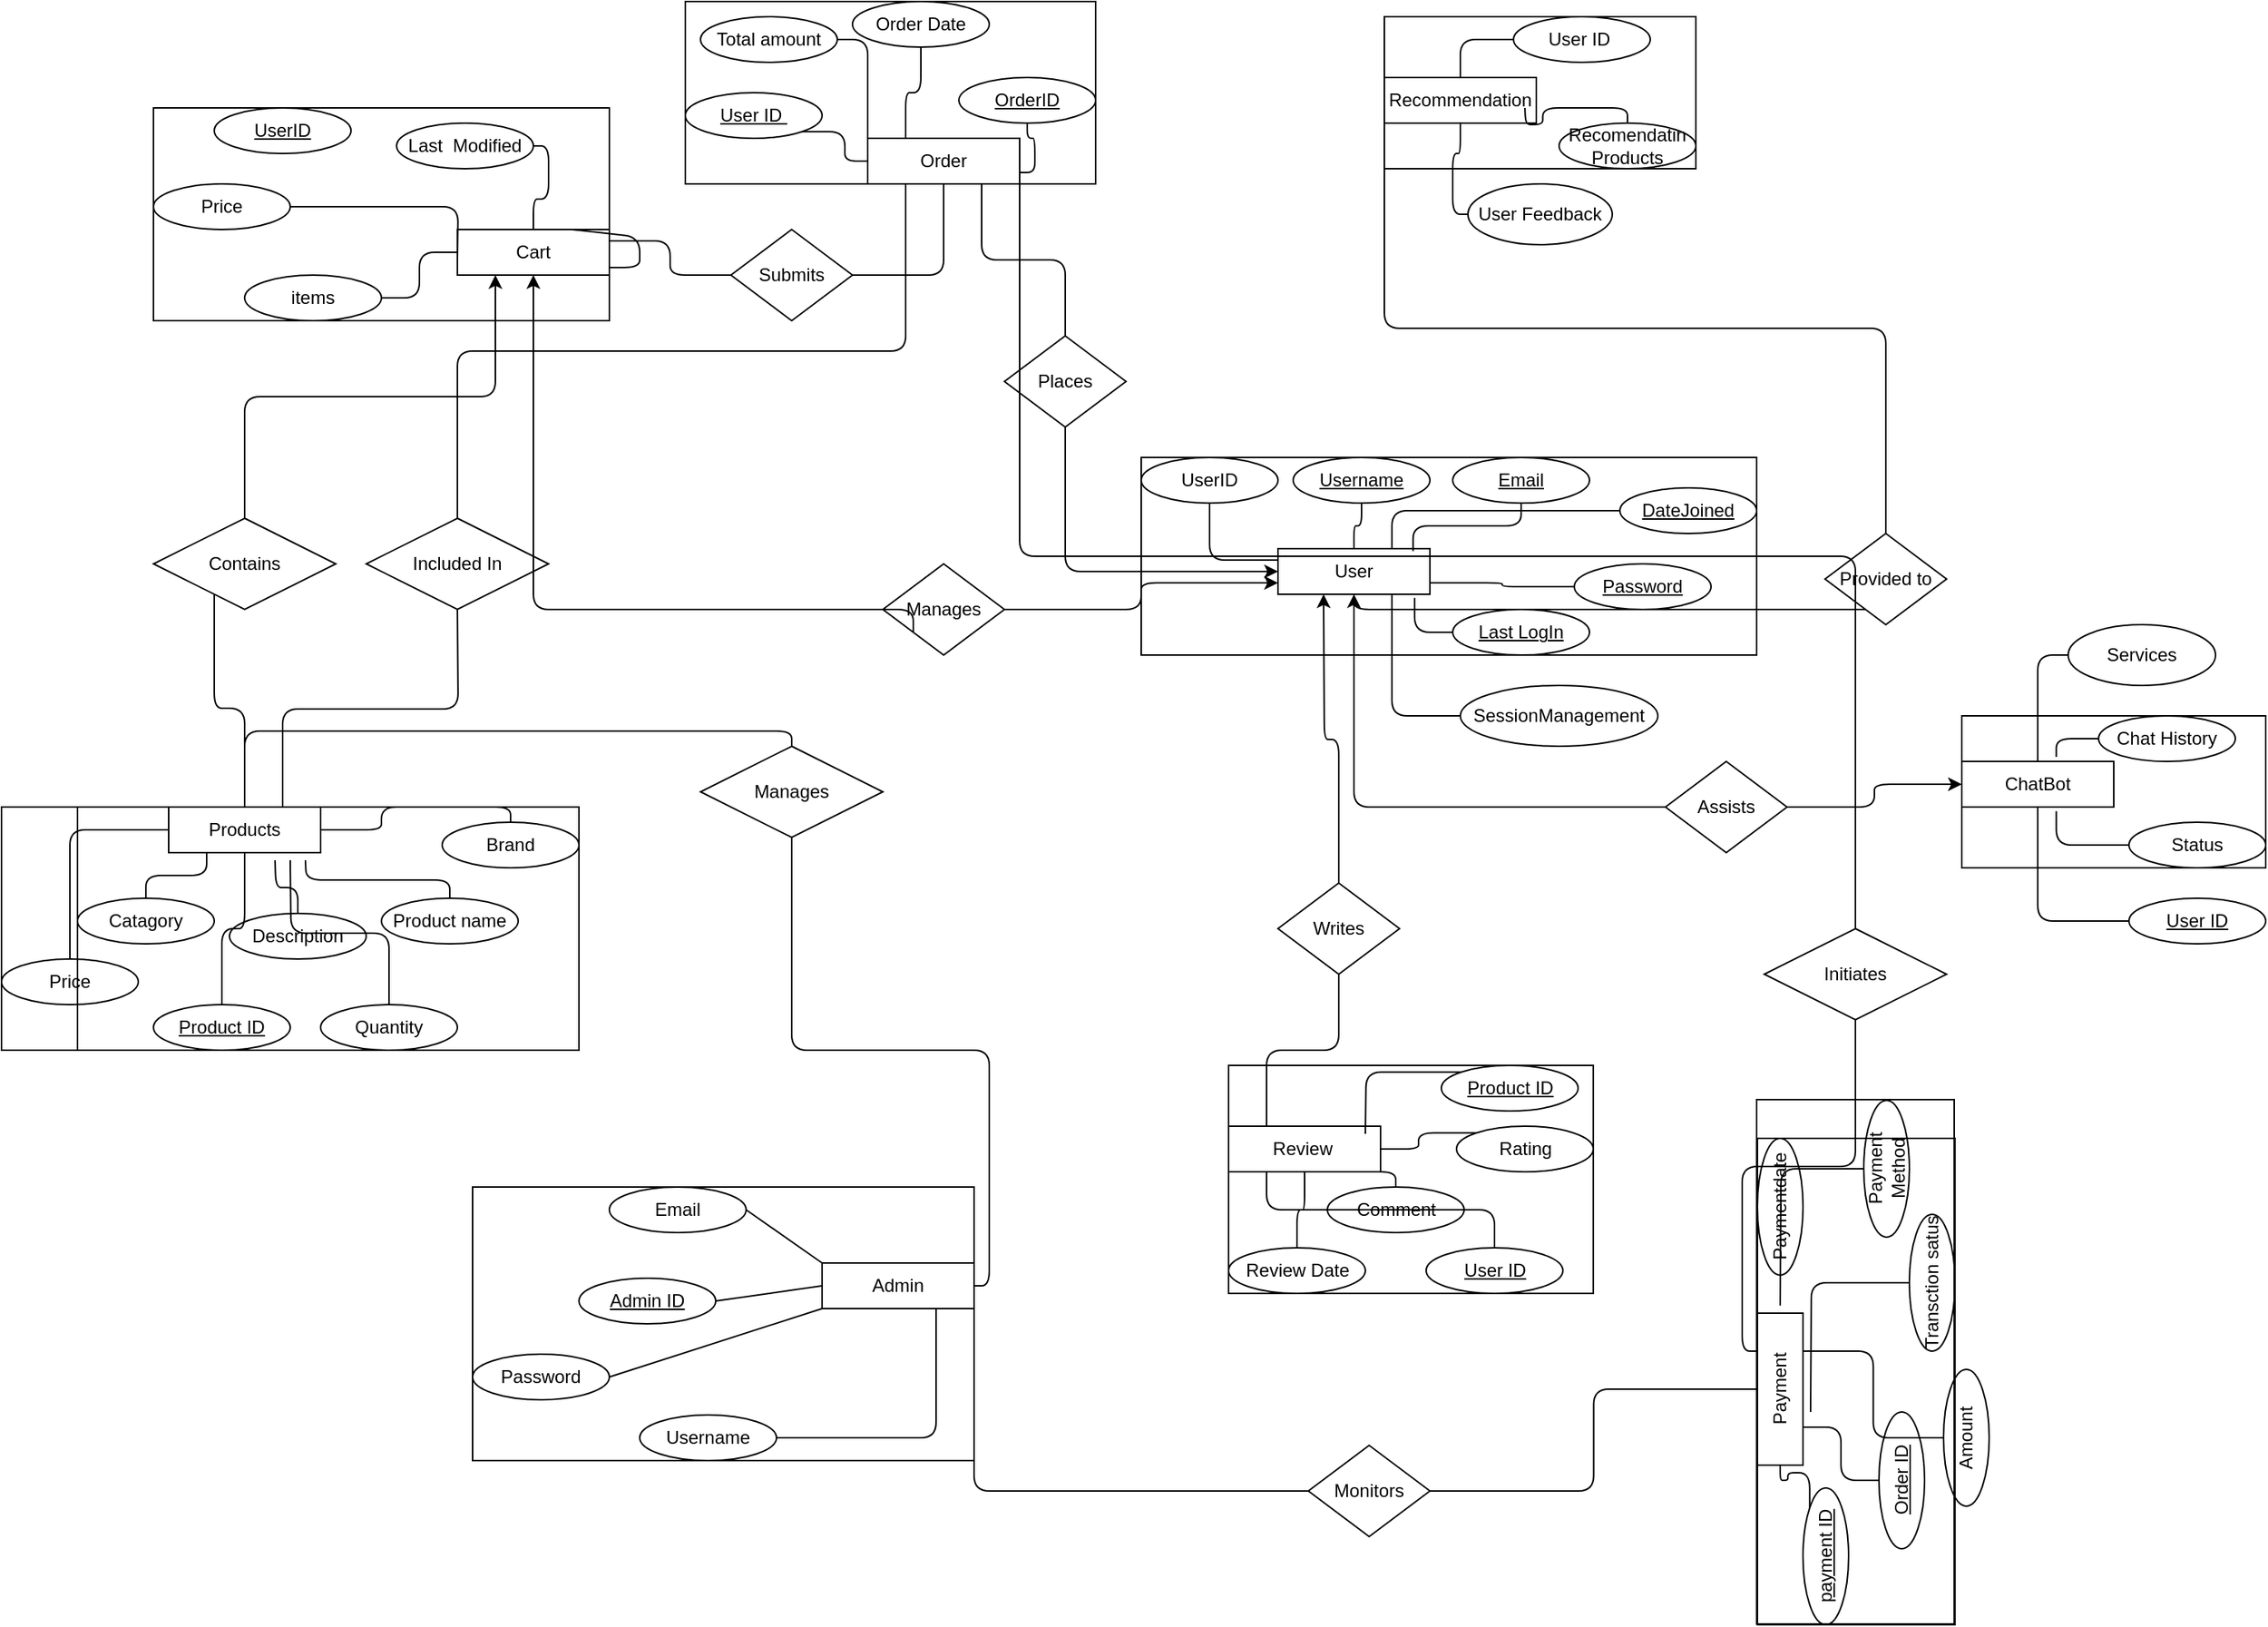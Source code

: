 <mxfile>
    <diagram id="O0t6biL_zLGsyqBsns5z" name="Page-1">
        <mxGraphModel dx="592" dy="470" grid="1" gridSize="10" guides="1" tooltips="1" connect="1" arrows="1" fold="1" page="1" pageScale="1" pageWidth="850" pageHeight="1100" background="#ffffff" math="0" shadow="0">
            <root>
                <mxCell id="0"/>
                <mxCell id="1" parent="0"/>
                <mxCell id="131" value="" style="group;fillColor=none;strokeColor=#000000;fontColor=#000000;" parent="1" vertex="1" connectable="0">
                    <mxGeometry x="310" y="780" width="330" height="180" as="geometry"/>
                </mxCell>
                <mxCell id="4" value="Admin" style="rounded=0;whiteSpace=wrap;html=1;fillColor=none;strokeColor=#000000;fontColor=#000000;" parent="131" vertex="1">
                    <mxGeometry x="230" y="50" width="100" height="30" as="geometry"/>
                </mxCell>
                <mxCell id="88" style="edgeStyle=none;html=1;exitX=1;exitY=0.5;exitDx=0;exitDy=0;entryX=0;entryY=0.5;entryDx=0;entryDy=0;endArrow=none;endFill=0;fillColor=none;strokeColor=#000000;fontColor=#000000;" parent="131" source="15" target="4" edge="1">
                    <mxGeometry relative="1" as="geometry"/>
                </mxCell>
                <mxCell id="15" value="&lt;u&gt;Admin ID&lt;/u&gt;" style="ellipse;whiteSpace=wrap;html=1;fillColor=none;strokeColor=#000000;fontColor=#000000;" parent="131" vertex="1">
                    <mxGeometry x="70" y="60" width="90" height="30" as="geometry"/>
                </mxCell>
                <mxCell id="92" style="edgeStyle=orthogonalEdgeStyle;html=1;exitX=1;exitY=0.5;exitDx=0;exitDy=0;entryX=0.75;entryY=1;entryDx=0;entryDy=0;endArrow=none;endFill=0;fillColor=none;strokeColor=#000000;fontColor=#000000;" parent="131" source="16" target="4" edge="1">
                    <mxGeometry relative="1" as="geometry"/>
                </mxCell>
                <mxCell id="16" value="Username" style="ellipse;whiteSpace=wrap;html=1;fillColor=none;strokeColor=#000000;fontColor=#000000;" parent="131" vertex="1">
                    <mxGeometry x="110" y="150" width="90" height="30" as="geometry"/>
                </mxCell>
                <mxCell id="87" style="edgeStyle=none;html=1;exitX=1;exitY=0.5;exitDx=0;exitDy=0;entryX=0;entryY=0;entryDx=0;entryDy=0;endArrow=none;endFill=0;fillColor=none;strokeColor=#000000;fontColor=#000000;" parent="131" source="17" target="4" edge="1">
                    <mxGeometry relative="1" as="geometry"/>
                </mxCell>
                <mxCell id="17" value="Email" style="ellipse;whiteSpace=wrap;html=1;fillColor=none;strokeColor=#000000;fontColor=#000000;" parent="131" vertex="1">
                    <mxGeometry x="90" width="90" height="30" as="geometry"/>
                </mxCell>
                <mxCell id="89" style="edgeStyle=none;html=1;exitX=1;exitY=0.5;exitDx=0;exitDy=0;entryX=0;entryY=1;entryDx=0;entryDy=0;endArrow=none;endFill=0;fillColor=none;strokeColor=#000000;fontColor=#000000;" parent="131" source="18" target="4" edge="1">
                    <mxGeometry relative="1" as="geometry"/>
                </mxCell>
                <mxCell id="18" value="Password" style="ellipse;whiteSpace=wrap;html=1;fillColor=none;strokeColor=#000000;fontColor=#000000;" parent="131" vertex="1">
                    <mxGeometry y="110" width="90" height="30" as="geometry"/>
                </mxCell>
                <mxCell id="132" value="" style="group;fillColor=none;strokeColor=#000000;fontColor=#000000;" parent="1" vertex="1" connectable="0">
                    <mxGeometry x="100" y="70" width="300" height="140" as="geometry"/>
                </mxCell>
                <mxCell id="5" value="Cart" style="rounded=0;whiteSpace=wrap;html=1;fillColor=none;strokeColor=#000000;fontColor=#000000;" parent="132" vertex="1">
                    <mxGeometry x="200" y="80" width="100" height="30" as="geometry"/>
                </mxCell>
                <mxCell id="61" value="&lt;u&gt;UserID&lt;/u&gt;" style="ellipse;whiteSpace=wrap;html=1;fillColor=none;strokeColor=#000000;fontColor=#000000;" parent="132" vertex="1">
                    <mxGeometry x="40" width="90" height="30" as="geometry"/>
                </mxCell>
                <mxCell id="97" style="edgeStyle=orthogonalEdgeStyle;html=1;exitX=1;exitY=0.5;exitDx=0;exitDy=0;entryX=0.5;entryY=0;entryDx=0;entryDy=0;endArrow=none;endFill=0;fillColor=none;strokeColor=#000000;fontColor=#000000;" parent="132" source="62" target="5" edge="1">
                    <mxGeometry relative="1" as="geometry"/>
                </mxCell>
                <mxCell id="62" value="Last&amp;nbsp; Modified" style="ellipse;whiteSpace=wrap;html=1;fillColor=none;strokeColor=#000000;fontColor=#000000;" parent="132" vertex="1">
                    <mxGeometry x="160" y="10" width="90" height="30" as="geometry"/>
                </mxCell>
                <mxCell id="93" style="edgeStyle=orthogonalEdgeStyle;html=1;exitX=1;exitY=0.5;exitDx=0;exitDy=0;endArrow=none;endFill=0;fillColor=none;strokeColor=#000000;fontColor=#000000;" parent="132" source="63" target="5" edge="1">
                    <mxGeometry relative="1" as="geometry"/>
                </mxCell>
                <mxCell id="63" value="items" style="ellipse;whiteSpace=wrap;html=1;fillColor=none;strokeColor=#000000;fontColor=#000000;" parent="132" vertex="1">
                    <mxGeometry x="60" y="110" width="90" height="30" as="geometry"/>
                </mxCell>
                <mxCell id="94" style="edgeStyle=orthogonalEdgeStyle;html=1;exitX=1;exitY=0.5;exitDx=0;exitDy=0;endArrow=none;endFill=0;fillColor=none;strokeColor=#000000;fontColor=#000000;" parent="132" source="64" edge="1">
                    <mxGeometry relative="1" as="geometry">
                        <mxPoint x="200" y="100" as="targetPoint"/>
                    </mxGeometry>
                </mxCell>
                <mxCell id="64" value="Price" style="ellipse;whiteSpace=wrap;html=1;fillColor=none;strokeColor=#000000;fontColor=#000000;" parent="132" vertex="1">
                    <mxGeometry y="50" width="90" height="30" as="geometry"/>
                </mxCell>
                <mxCell id="222" style="edgeStyle=orthogonalEdgeStyle;html=1;exitX=0.75;exitY=0;exitDx=0;exitDy=0;endArrow=none;endFill=0;fillColor=none;strokeColor=#000000;fontColor=#000000;" parent="132" source="5" target="5" edge="1">
                    <mxGeometry relative="1" as="geometry"/>
                </mxCell>
                <mxCell id="133" value="" style="group;fillColor=none;strokeColor=#000000;fontColor=#000000;" parent="1" vertex="1" connectable="0">
                    <mxGeometry x="450" width="270" height="120" as="geometry"/>
                </mxCell>
                <mxCell id="7" value="Order" style="rounded=0;whiteSpace=wrap;html=1;fillColor=none;strokeColor=#000000;fontColor=#000000;" parent="133" vertex="1">
                    <mxGeometry x="120" y="90" width="100" height="30" as="geometry"/>
                </mxCell>
                <mxCell id="98" style="edgeStyle=orthogonalEdgeStyle;html=1;exitX=1;exitY=1;exitDx=0;exitDy=0;endArrow=none;endFill=0;fillColor=none;strokeColor=#000000;fontColor=#000000;" parent="133" source="43" target="7" edge="1">
                    <mxGeometry relative="1" as="geometry"/>
                </mxCell>
                <mxCell id="43" value="&lt;u&gt;User ID&amp;nbsp;&lt;/u&gt;" style="ellipse;whiteSpace=wrap;html=1;fillColor=none;strokeColor=#000000;fontColor=#000000;" parent="133" vertex="1">
                    <mxGeometry y="60" width="90" height="30" as="geometry"/>
                </mxCell>
                <mxCell id="101" style="edgeStyle=orthogonalEdgeStyle;html=1;exitX=0.5;exitY=1;exitDx=0;exitDy=0;entryX=1;entryY=0.75;entryDx=0;entryDy=0;endArrow=none;endFill=0;fillColor=none;strokeColor=#000000;fontColor=#000000;" parent="133" source="44" target="7" edge="1">
                    <mxGeometry relative="1" as="geometry"/>
                </mxCell>
                <mxCell id="44" value="&lt;u&gt;OrderID&lt;/u&gt;" style="ellipse;whiteSpace=wrap;html=1;fillColor=none;strokeColor=#000000;fontColor=#000000;" parent="133" vertex="1">
                    <mxGeometry x="180" y="50" width="90" height="30" as="geometry"/>
                </mxCell>
                <mxCell id="100" style="edgeStyle=orthogonalEdgeStyle;html=1;exitX=0.5;exitY=1;exitDx=0;exitDy=0;entryX=0.25;entryY=0;entryDx=0;entryDy=0;endArrow=none;endFill=0;fillColor=none;strokeColor=#000000;fontColor=#000000;" parent="133" source="45" target="7" edge="1">
                    <mxGeometry relative="1" as="geometry"/>
                </mxCell>
                <mxCell id="45" value="Order Date" style="ellipse;whiteSpace=wrap;html=1;fillColor=none;strokeColor=#000000;fontColor=#000000;" parent="133" vertex="1">
                    <mxGeometry x="110" width="90" height="30" as="geometry"/>
                </mxCell>
                <mxCell id="99" style="edgeStyle=orthogonalEdgeStyle;html=1;exitX=1;exitY=0.5;exitDx=0;exitDy=0;entryX=0;entryY=0;entryDx=0;entryDy=0;endArrow=none;endFill=0;fillColor=none;strokeColor=#000000;fontColor=#000000;" parent="133" source="46" target="7" edge="1">
                    <mxGeometry relative="1" as="geometry"/>
                </mxCell>
                <mxCell id="46" value="Total amount" style="ellipse;whiteSpace=wrap;html=1;fillColor=none;strokeColor=#000000;fontColor=#000000;" parent="133" vertex="1">
                    <mxGeometry x="10" y="10" width="90" height="30" as="geometry"/>
                </mxCell>
                <mxCell id="134" value="" style="group;fillColor=none;strokeColor=#000000;fontColor=#000000;" parent="1" vertex="1" connectable="0">
                    <mxGeometry x="750" y="300" width="405" height="130" as="geometry"/>
                </mxCell>
                <mxCell id="13" value="User" style="rounded=0;whiteSpace=wrap;html=1;fillColor=none;strokeColor=#000000;fontColor=#000000;" parent="134" vertex="1">
                    <mxGeometry x="90" y="60" width="100" height="30" as="geometry"/>
                </mxCell>
                <mxCell id="102" style="edgeStyle=orthogonalEdgeStyle;html=1;exitX=0.5;exitY=1;exitDx=0;exitDy=0;entryX=0;entryY=0.25;entryDx=0;entryDy=0;endArrow=none;endFill=0;fillColor=none;strokeColor=#000000;fontColor=#000000;" parent="134" source="22" target="13" edge="1">
                    <mxGeometry relative="1" as="geometry"/>
                </mxCell>
                <mxCell id="22" value="UserID" style="ellipse;whiteSpace=wrap;html=1;fillColor=none;strokeColor=#000000;fontColor=#000000;" parent="134" vertex="1">
                    <mxGeometry width="90" height="30" as="geometry"/>
                </mxCell>
                <mxCell id="103" style="edgeStyle=orthogonalEdgeStyle;html=1;exitX=0.5;exitY=1;exitDx=0;exitDy=0;entryX=0.5;entryY=0;entryDx=0;entryDy=0;endArrow=none;endFill=0;fillColor=none;strokeColor=#000000;fontColor=#000000;" parent="134" source="23" target="13" edge="1">
                    <mxGeometry relative="1" as="geometry"/>
                </mxCell>
                <mxCell id="23" value="&lt;u&gt;Username&lt;/u&gt;" style="ellipse;whiteSpace=wrap;html=1;fillColor=none;strokeColor=#000000;fontColor=#000000;" parent="134" vertex="1">
                    <mxGeometry x="100" width="90" height="30" as="geometry"/>
                </mxCell>
                <mxCell id="104" style="edgeStyle=orthogonalEdgeStyle;html=1;exitX=0.5;exitY=1;exitDx=0;exitDy=0;entryX=0.889;entryY=0.055;entryDx=0;entryDy=0;entryPerimeter=0;endArrow=none;endFill=0;fillColor=none;strokeColor=#000000;fontColor=#000000;" parent="134" source="24" target="13" edge="1">
                    <mxGeometry relative="1" as="geometry"/>
                </mxCell>
                <mxCell id="24" value="&lt;u&gt;Email&lt;/u&gt;" style="ellipse;whiteSpace=wrap;html=1;fillColor=none;strokeColor=#000000;fontColor=#000000;" parent="134" vertex="1">
                    <mxGeometry x="205" width="90" height="30" as="geometry"/>
                </mxCell>
                <mxCell id="105" style="edgeStyle=orthogonalEdgeStyle;html=1;exitX=0;exitY=0.5;exitDx=0;exitDy=0;entryX=1;entryY=0.75;entryDx=0;entryDy=0;endArrow=none;endFill=0;fillColor=none;strokeColor=#000000;fontColor=#000000;" parent="134" source="25" target="13" edge="1">
                    <mxGeometry relative="1" as="geometry"/>
                </mxCell>
                <mxCell id="25" value="&lt;u&gt;Password&lt;/u&gt;" style="ellipse;whiteSpace=wrap;html=1;fillColor=none;strokeColor=#000000;fontColor=#000000;" parent="134" vertex="1">
                    <mxGeometry x="285" y="70" width="90" height="30" as="geometry"/>
                </mxCell>
                <mxCell id="106" style="edgeStyle=orthogonalEdgeStyle;html=1;exitX=0;exitY=0.5;exitDx=0;exitDy=0;entryX=0.75;entryY=0;entryDx=0;entryDy=0;endArrow=none;endFill=0;fillColor=none;strokeColor=#000000;fontColor=#000000;" parent="134" source="26" target="13" edge="1">
                    <mxGeometry relative="1" as="geometry"/>
                </mxCell>
                <mxCell id="26" value="&lt;u&gt;DateJoined&lt;/u&gt;" style="ellipse;whiteSpace=wrap;html=1;fillColor=none;strokeColor=#000000;fontColor=#000000;" parent="134" vertex="1">
                    <mxGeometry x="315" y="20" width="90" height="30" as="geometry"/>
                </mxCell>
                <mxCell id="107" style="edgeStyle=orthogonalEdgeStyle;html=1;exitX=0;exitY=0.5;exitDx=0;exitDy=0;entryX=0.899;entryY=1.08;entryDx=0;entryDy=0;entryPerimeter=0;endArrow=none;endFill=0;fillColor=none;strokeColor=#000000;fontColor=#000000;" parent="134" source="27" target="13" edge="1">
                    <mxGeometry relative="1" as="geometry"/>
                </mxCell>
                <mxCell id="27" value="&lt;u&gt;Last LogIn&lt;/u&gt;" style="ellipse;whiteSpace=wrap;html=1;fillColor=none;strokeColor=#000000;fontColor=#000000;" parent="134" vertex="1">
                    <mxGeometry x="205" y="100" width="90" height="30" as="geometry"/>
                </mxCell>
                <mxCell id="135" value="" style="group;fillColor=none;strokeColor=#000000;fontColor=#000000;" parent="1" vertex="1" connectable="0">
                    <mxGeometry x="910" y="10" width="205" height="100" as="geometry"/>
                </mxCell>
                <mxCell id="10" value="Recommendation" style="rounded=0;whiteSpace=wrap;html=1;fillColor=none;strokeColor=#000000;fontColor=#000000;" parent="135" vertex="1">
                    <mxGeometry y="40" width="100" height="30" as="geometry"/>
                </mxCell>
                <mxCell id="108" style="edgeStyle=orthogonalEdgeStyle;html=1;exitX=0;exitY=0.5;exitDx=0;exitDy=0;entryX=0.5;entryY=0;entryDx=0;entryDy=0;endArrow=none;endFill=0;fillColor=none;strokeColor=#000000;fontColor=#000000;" parent="135" source="39" target="10" edge="1">
                    <mxGeometry relative="1" as="geometry"/>
                </mxCell>
                <mxCell id="39" value="User ID&amp;nbsp;" style="ellipse;whiteSpace=wrap;html=1;fillColor=none;strokeColor=#000000;fontColor=#000000;" parent="135" vertex="1">
                    <mxGeometry x="85" width="90" height="30" as="geometry"/>
                </mxCell>
                <mxCell id="109" style="edgeStyle=orthogonalEdgeStyle;html=1;exitX=0.5;exitY=0;exitDx=0;exitDy=0;endArrow=none;endFill=0;fillColor=none;strokeColor=#000000;fontColor=#000000;" parent="135" source="42" edge="1">
                    <mxGeometry relative="1" as="geometry">
                        <mxPoint x="92.5" y="60" as="targetPoint"/>
                    </mxGeometry>
                </mxCell>
                <mxCell id="42" value="Recomendatin Products" style="ellipse;whiteSpace=wrap;html=1;fillColor=none;strokeColor=#000000;fontColor=#000000;" parent="135" vertex="1">
                    <mxGeometry x="115" y="70" width="90" height="30" as="geometry"/>
                </mxCell>
                <mxCell id="136" value="" style="group;fillColor=none;strokeColor=#000000;fontColor=#000000;" parent="1" vertex="1" connectable="0">
                    <mxGeometry x="1290" y="470" width="200" height="100" as="geometry"/>
                </mxCell>
                <mxCell id="6" value="ChatBot" style="rounded=0;whiteSpace=wrap;html=1;fillColor=none;strokeColor=#000000;fontColor=#000000;" parent="136" vertex="1">
                    <mxGeometry y="30" width="100" height="30" as="geometry"/>
                </mxCell>
                <mxCell id="111" style="edgeStyle=orthogonalEdgeStyle;html=1;exitX=0;exitY=0.5;exitDx=0;exitDy=0;entryX=0.622;entryY=-0.098;entryDx=0;entryDy=0;entryPerimeter=0;endArrow=none;endFill=0;fillColor=none;strokeColor=#000000;fontColor=#000000;" parent="136" source="31" target="6" edge="1">
                    <mxGeometry relative="1" as="geometry"/>
                </mxCell>
                <mxCell id="31" value="Chat History" style="ellipse;whiteSpace=wrap;html=1;fillColor=none;strokeColor=#000000;fontColor=#000000;" parent="136" vertex="1">
                    <mxGeometry x="90" width="90" height="30" as="geometry"/>
                </mxCell>
                <mxCell id="112" style="edgeStyle=orthogonalEdgeStyle;html=1;exitX=0;exitY=0.5;exitDx=0;exitDy=0;entryX=0.622;entryY=1.093;entryDx=0;entryDy=0;entryPerimeter=0;endArrow=none;endFill=0;fillColor=none;strokeColor=#000000;fontColor=#000000;" parent="136" source="32" target="6" edge="1">
                    <mxGeometry relative="1" as="geometry"/>
                </mxCell>
                <mxCell id="32" value="Status" style="ellipse;whiteSpace=wrap;html=1;fillColor=none;strokeColor=#000000;fontColor=#000000;" parent="136" vertex="1">
                    <mxGeometry x="110" y="70" width="90" height="30" as="geometry"/>
                </mxCell>
                <mxCell id="137" value="" style="group;fillColor=none;strokeColor=#000000;fontColor=#000000;" parent="1" vertex="1" connectable="0">
                    <mxGeometry x="807.5" y="700" width="240" height="150" as="geometry"/>
                </mxCell>
                <mxCell id="12" value="Review&amp;nbsp;" style="rounded=0;whiteSpace=wrap;html=1;fillColor=none;strokeColor=#000000;fontColor=#000000;" parent="137" vertex="1">
                    <mxGeometry y="40" width="100" height="30" as="geometry"/>
                </mxCell>
                <mxCell id="116" style="edgeStyle=orthogonalEdgeStyle;html=1;exitX=0;exitY=0;exitDx=0;exitDy=0;endArrow=none;endFill=0;fillColor=none;strokeColor=#000000;fontColor=#000000;" parent="137" source="34" edge="1">
                    <mxGeometry relative="1" as="geometry">
                        <mxPoint x="90" y="45" as="targetPoint"/>
                    </mxGeometry>
                </mxCell>
                <mxCell id="34" value="&lt;u&gt;Product ID&lt;/u&gt;" style="ellipse;whiteSpace=wrap;html=1;fillColor=none;strokeColor=#000000;fontColor=#000000;" parent="137" vertex="1">
                    <mxGeometry x="140" width="90" height="30" as="geometry"/>
                </mxCell>
                <mxCell id="117" style="edgeStyle=orthogonalEdgeStyle;html=1;exitX=0.5;exitY=0;exitDx=0;exitDy=0;entryX=0.25;entryY=1;entryDx=0;entryDy=0;endArrow=none;endFill=0;fillColor=none;strokeColor=#000000;fontColor=#000000;" parent="137" source="35" target="12" edge="1">
                    <mxGeometry relative="1" as="geometry"/>
                </mxCell>
                <mxCell id="35" value="&lt;u&gt;User ID&lt;/u&gt;" style="ellipse;whiteSpace=wrap;html=1;fillColor=none;strokeColor=#000000;fontColor=#000000;" parent="137" vertex="1">
                    <mxGeometry x="130" y="120" width="90" height="30" as="geometry"/>
                </mxCell>
                <mxCell id="115" style="edgeStyle=orthogonalEdgeStyle;html=1;exitX=0;exitY=0;exitDx=0;exitDy=0;entryX=1;entryY=0.5;entryDx=0;entryDy=0;endArrow=none;endFill=0;fillColor=none;strokeColor=#000000;fontColor=#000000;" parent="137" source="36" target="12" edge="1">
                    <mxGeometry relative="1" as="geometry"/>
                </mxCell>
                <mxCell id="36" value="Rating" style="ellipse;whiteSpace=wrap;html=1;fillColor=none;strokeColor=#000000;fontColor=#000000;" parent="137" vertex="1">
                    <mxGeometry x="150" y="40" width="90" height="30" as="geometry"/>
                </mxCell>
                <mxCell id="114" style="edgeStyle=orthogonalEdgeStyle;html=1;exitX=0.5;exitY=0;exitDx=0;exitDy=0;entryX=0.9;entryY=0.984;entryDx=0;entryDy=0;entryPerimeter=0;endArrow=none;endFill=0;fillColor=none;strokeColor=#000000;fontColor=#000000;" parent="137" source="37" target="12" edge="1">
                    <mxGeometry relative="1" as="geometry"/>
                </mxCell>
                <mxCell id="37" value="Comment" style="ellipse;whiteSpace=wrap;html=1;fillColor=none;strokeColor=#000000;fontColor=#000000;" parent="137" vertex="1">
                    <mxGeometry x="65" y="80" width="90" height="30" as="geometry"/>
                </mxCell>
                <mxCell id="113" style="edgeStyle=orthogonalEdgeStyle;html=1;exitX=0.5;exitY=0;exitDx=0;exitDy=0;entryX=0.5;entryY=1;entryDx=0;entryDy=0;endArrow=none;endFill=0;fillColor=none;strokeColor=#000000;fontColor=#000000;" parent="137" source="38" target="12" edge="1">
                    <mxGeometry relative="1" as="geometry"/>
                </mxCell>
                <mxCell id="38" value="Review Date" style="ellipse;whiteSpace=wrap;html=1;fillColor=none;strokeColor=#000000;fontColor=#000000;" parent="137" vertex="1">
                    <mxGeometry y="120" width="90" height="30" as="geometry"/>
                </mxCell>
                <mxCell id="140" value="" style="group;fillColor=none;strokeColor=#000000;fontColor=#000000;" parent="1" vertex="1" connectable="0">
                    <mxGeometry y="530" width="380" height="160" as="geometry"/>
                </mxCell>
                <mxCell id="56" value="Price" style="ellipse;whiteSpace=wrap;html=1;fillColor=none;strokeColor=#000000;fontColor=#000000;" parent="140" vertex="1">
                    <mxGeometry y="100" width="90" height="30" as="geometry"/>
                </mxCell>
                <mxCell id="139" value="" style="group;fillColor=none;strokeColor=#000000;fontColor=#000000;" parent="140" vertex="1" connectable="0">
                    <mxGeometry x="50" width="330" height="160" as="geometry"/>
                </mxCell>
                <mxCell id="9" value="Products" style="rounded=0;whiteSpace=wrap;html=1;fillColor=none;strokeColor=#000000;fontColor=#000000;" parent="139" vertex="1">
                    <mxGeometry x="60" width="100" height="30" as="geometry"/>
                </mxCell>
                <mxCell id="127" style="edgeStyle=orthogonalEdgeStyle;html=1;exitX=0.5;exitY=0;exitDx=0;exitDy=0;entryX=0.5;entryY=1;entryDx=0;entryDy=0;endArrow=none;endFill=0;fillColor=none;strokeColor=#000000;fontColor=#000000;" parent="139" source="53" target="9" edge="1">
                    <mxGeometry relative="1" as="geometry"/>
                </mxCell>
                <mxCell id="53" value="&lt;u&gt;Product ID&lt;/u&gt;" style="ellipse;whiteSpace=wrap;html=1;fillColor=none;strokeColor=#000000;fontColor=#000000;" parent="139" vertex="1">
                    <mxGeometry x="50" y="130" width="90" height="30" as="geometry"/>
                </mxCell>
                <mxCell id="128" style="edgeStyle=orthogonalEdgeStyle;html=1;exitX=0.5;exitY=0;exitDx=0;exitDy=0;endArrow=none;endFill=0;fillColor=none;strokeColor=#000000;fontColor=#000000;" parent="139" source="54" edge="1">
                    <mxGeometry relative="1" as="geometry">
                        <mxPoint x="150.0" y="35" as="targetPoint"/>
                    </mxGeometry>
                </mxCell>
                <mxCell id="54" value="Product name" style="ellipse;whiteSpace=wrap;html=1;fillColor=none;strokeColor=#000000;fontColor=#000000;" parent="139" vertex="1">
                    <mxGeometry x="200" y="60" width="90" height="30" as="geometry"/>
                </mxCell>
                <mxCell id="126" style="edgeStyle=orthogonalEdgeStyle;html=1;exitX=0.5;exitY=0;exitDx=0;exitDy=0;endArrow=none;endFill=0;fillColor=none;strokeColor=#000000;fontColor=#000000;" parent="139" source="55" edge="1">
                    <mxGeometry relative="1" as="geometry">
                        <mxPoint x="130.0" y="35" as="targetPoint"/>
                    </mxGeometry>
                </mxCell>
                <mxCell id="55" value="Description" style="ellipse;whiteSpace=wrap;html=1;fillColor=none;strokeColor=#000000;fontColor=#000000;" parent="139" vertex="1">
                    <mxGeometry x="100" y="70" width="90" height="30" as="geometry"/>
                </mxCell>
                <mxCell id="130" style="edgeStyle=orthogonalEdgeStyle;html=1;exitX=0.5;exitY=0;exitDx=0;exitDy=0;endArrow=none;endFill=0;fillColor=none;strokeColor=#000000;fontColor=#000000;" parent="139" source="57" edge="1">
                    <mxGeometry relative="1" as="geometry">
                        <mxPoint x="140.0" y="35" as="targetPoint"/>
                    </mxGeometry>
                </mxCell>
                <mxCell id="57" value="Quantity" style="ellipse;whiteSpace=wrap;html=1;fillColor=none;strokeColor=#000000;fontColor=#000000;" parent="139" vertex="1">
                    <mxGeometry x="160" y="130" width="90" height="30" as="geometry"/>
                </mxCell>
                <mxCell id="124" style="edgeStyle=orthogonalEdgeStyle;html=1;exitX=0.5;exitY=0;exitDx=0;exitDy=0;entryX=0.25;entryY=1;entryDx=0;entryDy=0;endArrow=none;endFill=0;fillColor=none;strokeColor=#000000;fontColor=#000000;" parent="139" source="58" target="9" edge="1">
                    <mxGeometry relative="1" as="geometry"/>
                </mxCell>
                <mxCell id="58" value="Catagory" style="ellipse;whiteSpace=wrap;html=1;fillColor=none;strokeColor=#000000;fontColor=#000000;" parent="139" vertex="1">
                    <mxGeometry y="60" width="90" height="30" as="geometry"/>
                </mxCell>
                <mxCell id="129" style="edgeStyle=orthogonalEdgeStyle;html=1;exitX=0.5;exitY=0;exitDx=0;exitDy=0;entryX=1;entryY=0.5;entryDx=0;entryDy=0;endArrow=none;endFill=0;fillColor=none;strokeColor=#000000;fontColor=#000000;" parent="139" source="59" target="9" edge="1">
                    <mxGeometry relative="1" as="geometry"/>
                </mxCell>
                <mxCell id="59" value="Brand" style="ellipse;whiteSpace=wrap;html=1;fillColor=none;strokeColor=#000000;fontColor=#000000;" parent="139" vertex="1">
                    <mxGeometry x="240" y="10" width="90" height="30" as="geometry"/>
                </mxCell>
                <mxCell id="125" style="edgeStyle=orthogonalEdgeStyle;html=1;exitX=0.5;exitY=0;exitDx=0;exitDy=0;entryX=0;entryY=0.5;entryDx=0;entryDy=0;endArrow=none;endFill=0;fillColor=none;strokeColor=#000000;fontColor=#000000;" parent="140" source="56" target="9" edge="1">
                    <mxGeometry relative="1" as="geometry"/>
                </mxCell>
                <mxCell id="141" value="" style="group;rotation=-90;fillColor=none;strokeColor=#000000;fontColor=#000000;" parent="1" vertex="1" connectable="0">
                    <mxGeometry x="1047.5" y="830" width="345" height="130" as="geometry"/>
                </mxCell>
                <mxCell id="50" value="Payment Method" style="ellipse;whiteSpace=wrap;html=1;rotation=-90;fillColor=none;strokeColor=#000000;fontColor=#000000;" parent="141" vertex="1">
                    <mxGeometry x="148" y="-77" width="90" height="30" as="geometry"/>
                </mxCell>
                <mxCell id="138" value="" style="group;rotation=-90;fillColor=none;strokeColor=#000000;fontColor=#000000;" parent="141" vertex="1" connectable="0">
                    <mxGeometry x="13" y="13" width="320" height="130" as="geometry"/>
                </mxCell>
                <mxCell id="8" value="Payment" style="rounded=0;whiteSpace=wrap;html=1;rotation=-90;fillColor=none;strokeColor=#000000;fontColor=#000000;" parent="138" vertex="1">
                    <mxGeometry x="60" y="55" width="100" height="30" as="geometry"/>
                </mxCell>
                <mxCell id="118" style="edgeStyle=orthogonalEdgeStyle;html=1;exitX=1;exitY=0;exitDx=0;exitDy=0;entryX=0;entryY=0.5;entryDx=0;entryDy=0;endArrow=none;endFill=0;fillColor=none;strokeColor=#000000;fontColor=#000000;" parent="138" source="47" target="8" edge="1">
                    <mxGeometry relative="1" as="geometry"/>
                </mxCell>
                <mxCell id="47" value="&lt;u&gt;payment ID&lt;/u&gt;" style="ellipse;whiteSpace=wrap;html=1;rotation=-90;fillColor=none;strokeColor=#000000;fontColor=#000000;" parent="138" vertex="1">
                    <mxGeometry x="95" y="165" width="90" height="30" as="geometry"/>
                </mxCell>
                <mxCell id="119" style="edgeStyle=orthogonalEdgeStyle;html=1;exitX=0.5;exitY=0;exitDx=0;exitDy=0;entryX=0.25;entryY=1;entryDx=0;entryDy=0;endArrow=none;endFill=0;fillColor=none;strokeColor=#000000;fontColor=#000000;" parent="138" source="48" target="8" edge="1">
                    <mxGeometry relative="1" as="geometry"/>
                </mxCell>
                <mxCell id="48" value="&lt;u&gt;Order ID&lt;/u&gt;" style="ellipse;whiteSpace=wrap;html=1;rotation=-90;fillColor=none;strokeColor=#000000;fontColor=#000000;" parent="138" vertex="1">
                    <mxGeometry x="145" y="115" width="90" height="30" as="geometry"/>
                </mxCell>
                <mxCell id="122" style="edgeStyle=orthogonalEdgeStyle;html=1;exitX=0.5;exitY=0;exitDx=0;exitDy=0;endArrow=none;endFill=0;fillColor=none;strokeColor=#000000;fontColor=#000000;" parent="138" source="50" edge="1">
                    <mxGeometry relative="1" as="geometry">
                        <mxPoint x="110" y="15" as="targetPoint"/>
                    </mxGeometry>
                </mxCell>
                <mxCell id="123" style="edgeStyle=orthogonalEdgeStyle;html=1;exitX=0.5;exitY=0;exitDx=0;exitDy=0;endArrow=none;endFill=0;fillColor=none;strokeColor=#000000;fontColor=#000000;" parent="138" source="51" edge="1">
                    <mxGeometry relative="1" as="geometry">
                        <mxPoint x="130" y="85" as="targetPoint"/>
                    </mxGeometry>
                </mxCell>
                <mxCell id="51" value="Transction satus" style="ellipse;whiteSpace=wrap;html=1;rotation=-90;fillColor=none;strokeColor=#000000;fontColor=#000000;" parent="138" vertex="1">
                    <mxGeometry x="165" y="-15" width="90" height="30" as="geometry"/>
                </mxCell>
                <mxCell id="52" value="Paymentdate" style="ellipse;whiteSpace=wrap;html=1;rotation=-90;fillColor=none;strokeColor=#000000;fontColor=#000000;" parent="138" vertex="1">
                    <mxGeometry x="65" y="-65" width="90" height="30" as="geometry"/>
                </mxCell>
                <mxCell id="187" style="edgeStyle=orthogonalEdgeStyle;html=1;exitX=0.5;exitY=1;exitDx=0;exitDy=0;entryX=1;entryY=0.5;entryDx=0;entryDy=0;endArrow=none;endFill=0;fillColor=none;strokeColor=#000000;fontColor=#000000;" parent="1" source="144" target="4" edge="1">
                    <mxGeometry relative="1" as="geometry"/>
                </mxCell>
                <mxCell id="188" style="edgeStyle=orthogonalEdgeStyle;html=1;exitX=0.5;exitY=0;exitDx=0;exitDy=0;entryX=0.5;entryY=0;entryDx=0;entryDy=0;endArrow=none;endFill=0;fillColor=none;strokeColor=#000000;fontColor=#000000;" parent="1" source="144" target="9" edge="1">
                    <mxGeometry relative="1" as="geometry"/>
                </mxCell>
                <mxCell id="144" value="Manages" style="shape=rhombus;perimeter=rhombusPerimeter;whiteSpace=wrap;html=1;align=center;fillColor=none;strokeColor=#000000;fontColor=#000000;" parent="1" vertex="1">
                    <mxGeometry x="460" y="490" width="120" height="60" as="geometry"/>
                </mxCell>
                <mxCell id="147" value="Submits" style="shape=rhombus;perimeter=rhombusPerimeter;whiteSpace=wrap;html=1;align=center;fillColor=none;strokeColor=#000000;fontColor=#000000;" parent="1" vertex="1">
                    <mxGeometry x="480" y="150" width="80" height="60" as="geometry"/>
                </mxCell>
                <mxCell id="148" style="edgeStyle=orthogonalEdgeStyle;html=1;exitX=1;exitY=0.25;exitDx=0;exitDy=0;entryX=0;entryY=0.5;entryDx=0;entryDy=0;endArrow=none;endFill=0;fillColor=none;strokeColor=#000000;fontColor=#000000;" parent="1" source="5" target="147" edge="1">
                    <mxGeometry relative="1" as="geometry"/>
                </mxCell>
                <mxCell id="149" style="edgeStyle=orthogonalEdgeStyle;html=1;exitX=0.5;exitY=1;exitDx=0;exitDy=0;entryX=1;entryY=0.5;entryDx=0;entryDy=0;endArrow=none;endFill=0;fillColor=none;strokeColor=#000000;fontColor=#000000;" parent="1" source="7" target="147" edge="1">
                    <mxGeometry relative="1" as="geometry"/>
                </mxCell>
                <mxCell id="177" style="edgeStyle=orthogonalEdgeStyle;html=1;exitX=0.5;exitY=0;exitDx=0;exitDy=0;entryX=0.75;entryY=1;entryDx=0;entryDy=0;endArrow=none;endFill=0;fillColor=none;strokeColor=#000000;fontColor=#000000;" parent="1" source="153" target="7" edge="1">
                    <mxGeometry relative="1" as="geometry"/>
                </mxCell>
                <mxCell id="225" style="edgeStyle=orthogonalEdgeStyle;html=1;exitX=0.5;exitY=1;exitDx=0;exitDy=0;entryX=0;entryY=0.5;entryDx=0;entryDy=0;endArrow=classic;endFill=1;fillColor=none;strokeColor=#000000;fontColor=#000000;" parent="1" source="153" target="13" edge="1">
                    <mxGeometry relative="1" as="geometry"/>
                </mxCell>
                <mxCell id="153" value="Places" style="shape=rhombus;perimeter=rhombusPerimeter;whiteSpace=wrap;html=1;align=center;fillColor=none;strokeColor=#000000;fontColor=#000000;" parent="1" vertex="1">
                    <mxGeometry x="660" y="220" width="80" height="60" as="geometry"/>
                </mxCell>
                <mxCell id="167" value="" style="edgeStyle=orthogonalEdgeStyle;html=1;exitX=0.5;exitY=1;exitDx=0;exitDy=0;entryX=0.25;entryY=1;entryDx=0;entryDy=0;endArrow=none;endFill=0;fillColor=none;strokeColor=#000000;fontColor=#000000;" parent="1" source="13" target="150" edge="1">
                    <mxGeometry relative="1" as="geometry">
                        <mxPoint x="890" y="390" as="sourcePoint"/>
                        <mxPoint x="1235" y="200" as="targetPoint"/>
                    </mxGeometry>
                </mxCell>
                <mxCell id="150" value="Provided to" style="shape=rhombus;perimeter=rhombusPerimeter;whiteSpace=wrap;html=1;align=center;fillColor=none;strokeColor=#000000;fontColor=#000000;" parent="1" vertex="1">
                    <mxGeometry x="1200" y="350" width="80" height="60" as="geometry"/>
                </mxCell>
                <mxCell id="168" style="edgeStyle=orthogonalEdgeStyle;html=1;exitX=0;exitY=1;exitDx=0;exitDy=0;endArrow=none;endFill=0;fillColor=none;strokeColor=#000000;fontColor=#000000;" parent="1" source="10" target="150" edge="1">
                    <mxGeometry relative="1" as="geometry"/>
                </mxCell>
                <mxCell id="174" style="edgeStyle=orthogonalEdgeStyle;html=1;exitX=0;exitY=1;exitDx=0;exitDy=0;endArrow=classic;endFill=1;startArrow=none;fillColor=none;strokeColor=#000000;fontColor=#000000;" parent="1" source="151" target="5" edge="1">
                    <mxGeometry relative="1" as="geometry">
                        <Array as="points">
                            <mxPoint x="350" y="400"/>
                        </Array>
                    </mxGeometry>
                </mxCell>
                <mxCell id="223" style="edgeStyle=orthogonalEdgeStyle;html=1;exitX=1;exitY=0.5;exitDx=0;exitDy=0;entryX=0;entryY=0.75;entryDx=0;entryDy=0;endArrow=classic;endFill=1;fillColor=none;strokeColor=#000000;fontColor=#000000;" parent="1" source="151" target="13" edge="1">
                    <mxGeometry relative="1" as="geometry"/>
                </mxCell>
                <mxCell id="151" value="Manages" style="shape=rhombus;perimeter=rhombusPerimeter;whiteSpace=wrap;html=1;align=center;fillColor=none;strokeColor=#000000;fontColor=#000000;" parent="1" vertex="1">
                    <mxGeometry x="580" y="370" width="80" height="60" as="geometry"/>
                </mxCell>
                <mxCell id="178" style="edgeStyle=orthogonalEdgeStyle;html=1;exitX=0.5;exitY=1;exitDx=0;exitDy=0;entryX=0.25;entryY=0;entryDx=0;entryDy=0;endArrow=none;endFill=0;startArrow=none;fillColor=none;strokeColor=#000000;fontColor=#000000;" parent="1" source="179" target="12" edge="1">
                    <mxGeometry relative="1" as="geometry"/>
                </mxCell>
                <mxCell id="224" style="edgeStyle=orthogonalEdgeStyle;html=1;exitX=0.5;exitY=0;exitDx=0;exitDy=0;endArrow=classic;endFill=1;fillColor=none;strokeColor=#000000;fontColor=#000000;" parent="1" source="179" edge="1">
                    <mxGeometry relative="1" as="geometry">
                        <mxPoint x="870" y="390" as="targetPoint"/>
                    </mxGeometry>
                </mxCell>
                <mxCell id="179" value="Writes" style="shape=rhombus;perimeter=rhombusPerimeter;whiteSpace=wrap;html=1;align=center;fillColor=none;strokeColor=#000000;fontColor=#000000;" parent="1" vertex="1">
                    <mxGeometry x="840" y="580" width="80" height="60" as="geometry"/>
                </mxCell>
                <mxCell id="184" style="edgeStyle=orthogonalEdgeStyle;html=1;exitX=1;exitY=0.5;exitDx=0;exitDy=0;entryX=0;entryY=0.5;entryDx=0;entryDy=0;endArrow=classic;endFill=1;fillColor=none;strokeColor=#000000;fontColor=#000000;" parent="1" source="181" target="6" edge="1">
                    <mxGeometry relative="1" as="geometry"/>
                </mxCell>
                <mxCell id="226" style="edgeStyle=orthogonalEdgeStyle;html=1;exitX=0;exitY=0.5;exitDx=0;exitDy=0;entryX=0.5;entryY=1;entryDx=0;entryDy=0;endArrow=classic;endFill=1;fillColor=none;strokeColor=#000000;fontColor=#000000;" parent="1" source="181" target="13" edge="1">
                    <mxGeometry relative="1" as="geometry"/>
                </mxCell>
                <mxCell id="181" value="Assists" style="shape=rhombus;perimeter=rhombusPerimeter;whiteSpace=wrap;html=1;align=center;fillColor=none;strokeColor=#000000;fontColor=#000000;" parent="1" vertex="1">
                    <mxGeometry x="1095" y="500" width="80" height="60" as="geometry"/>
                </mxCell>
                <mxCell id="189" style="edgeStyle=orthogonalEdgeStyle;html=1;exitX=0.5;exitY=0;exitDx=0;exitDy=0;entryX=0.25;entryY=1;entryDx=0;entryDy=0;endArrow=classic;endFill=1;startArrow=none;fillColor=none;strokeColor=#000000;fontColor=#000000;" parent="1" source="190" target="5" edge="1">
                    <mxGeometry relative="1" as="geometry"/>
                </mxCell>
                <mxCell id="191" value="" style="edgeStyle=orthogonalEdgeStyle;html=1;exitX=0.5;exitY=0;exitDx=0;exitDy=0;entryX=0.25;entryY=1;entryDx=0;entryDy=0;endArrow=none;endFill=0;fillColor=none;strokeColor=#000000;fontColor=#000000;" parent="1" source="9" target="190" edge="1">
                    <mxGeometry relative="1" as="geometry">
                        <mxPoint x="160" y="530" as="sourcePoint"/>
                        <mxPoint x="325.0" y="180" as="targetPoint"/>
                    </mxGeometry>
                </mxCell>
                <mxCell id="190" value="Contains" style="shape=rhombus;perimeter=rhombusPerimeter;whiteSpace=wrap;html=1;align=center;fillColor=none;strokeColor=#000000;fontColor=#000000;" parent="1" vertex="1">
                    <mxGeometry x="100" y="340" width="120" height="60" as="geometry"/>
                </mxCell>
                <mxCell id="195" style="edgeStyle=orthogonalEdgeStyle;html=1;exitX=0.5;exitY=0;exitDx=0;exitDy=0;entryX=0.25;entryY=1;entryDx=0;entryDy=0;endArrow=none;endFill=0;fillColor=none;strokeColor=#000000;fontColor=#000000;" parent="1" source="192" target="7" edge="1">
                    <mxGeometry relative="1" as="geometry"/>
                </mxCell>
                <mxCell id="192" value="Included In" style="shape=rhombus;perimeter=rhombusPerimeter;whiteSpace=wrap;html=1;align=center;fillColor=none;strokeColor=#000000;fontColor=#000000;" parent="1" vertex="1">
                    <mxGeometry x="240" y="340" width="120" height="60" as="geometry"/>
                </mxCell>
                <mxCell id="193" style="edgeStyle=orthogonalEdgeStyle;html=1;exitX=0.75;exitY=0;exitDx=0;exitDy=0;endArrow=none;endFill=0;fillColor=none;strokeColor=#000000;fontColor=#000000;" parent="1" source="9" edge="1">
                    <mxGeometry relative="1" as="geometry">
                        <mxPoint x="300" y="400" as="targetPoint"/>
                    </mxGeometry>
                </mxCell>
                <mxCell id="200" style="edgeStyle=orthogonalEdgeStyle;html=1;exitX=1;exitY=0.5;exitDx=0;exitDy=0;entryX=0.5;entryY=0;entryDx=0;entryDy=0;endArrow=none;endFill=0;fillColor=none;strokeColor=#000000;fontColor=#000000;" parent="1" source="198" target="8" edge="1">
                    <mxGeometry relative="1" as="geometry"/>
                </mxCell>
                <mxCell id="198" value="Monitors" style="shape=rhombus;perimeter=rhombusPerimeter;whiteSpace=wrap;html=1;align=center;fillColor=none;strokeColor=#000000;fontColor=#000000;" parent="1" vertex="1">
                    <mxGeometry x="860" y="950" width="80" height="60" as="geometry"/>
                </mxCell>
                <mxCell id="199" style="edgeStyle=orthogonalEdgeStyle;html=1;exitX=1;exitY=1;exitDx=0;exitDy=0;entryX=0;entryY=0.5;entryDx=0;entryDy=0;endArrow=none;endFill=0;fillColor=none;strokeColor=#000000;fontColor=#000000;" parent="1" source="4" target="198" edge="1">
                    <mxGeometry relative="1" as="geometry"/>
                </mxCell>
                <mxCell id="206" style="edgeStyle=orthogonalEdgeStyle;html=1;exitX=0.5;exitY=1;exitDx=0;exitDy=0;entryX=0.75;entryY=0;entryDx=0;entryDy=0;endArrow=none;endFill=0;fillColor=none;strokeColor=#000000;fontColor=#000000;" parent="1" source="204" target="8" edge="1">
                    <mxGeometry relative="1" as="geometry"/>
                </mxCell>
                <mxCell id="204" value="Initiates" style="shape=rhombus;perimeter=rhombusPerimeter;whiteSpace=wrap;html=1;align=center;fillColor=none;fontColor=#000000;strokeColor=#000000;" parent="1" vertex="1">
                    <mxGeometry x="1160" y="610" width="120" height="60" as="geometry"/>
                </mxCell>
                <mxCell id="205" style="edgeStyle=orthogonalEdgeStyle;html=1;exitX=1;exitY=1;exitDx=0;exitDy=0;entryX=0.5;entryY=0;entryDx=0;entryDy=0;endArrow=none;endFill=0;fillColor=none;strokeColor=#000000;fontColor=#000000;" parent="1" source="7" target="204" edge="1">
                    <mxGeometry relative="1" as="geometry"/>
                </mxCell>
                <mxCell id="208" value="Services" style="ellipse;whiteSpace=wrap;html=1;fillColor=none;strokeColor=#000000;fontColor=#000000;" parent="1" vertex="1">
                    <mxGeometry x="1360" y="410" width="97" height="40" as="geometry"/>
                </mxCell>
                <mxCell id="210" style="edgeStyle=orthogonalEdgeStyle;html=1;exitX=0.5;exitY=0;exitDx=0;exitDy=0;entryX=0;entryY=0.5;entryDx=0;entryDy=0;endArrow=none;endFill=0;fillColor=none;strokeColor=#000000;fontColor=#000000;" parent="1" source="6" target="208" edge="1">
                    <mxGeometry relative="1" as="geometry">
                        <Array as="points">
                            <mxPoint x="1340" y="430"/>
                        </Array>
                    </mxGeometry>
                </mxCell>
                <mxCell id="212" value="&lt;u&gt;User ID&lt;/u&gt;" style="ellipse;whiteSpace=wrap;html=1;fillColor=none;strokeColor=#000000;fontColor=#000000;" parent="1" vertex="1">
                    <mxGeometry x="1400" y="590" width="90" height="30" as="geometry"/>
                </mxCell>
                <mxCell id="213" style="edgeStyle=orthogonalEdgeStyle;html=1;exitX=0.5;exitY=1;exitDx=0;exitDy=0;entryX=0;entryY=0.5;entryDx=0;entryDy=0;endArrow=none;endFill=0;fillColor=none;strokeColor=#000000;fontColor=#000000;" parent="1" source="6" target="212" edge="1">
                    <mxGeometry relative="1" as="geometry"/>
                </mxCell>
                <mxCell id="215" style="edgeStyle=orthogonalEdgeStyle;html=1;exitX=0;exitY=0.5;exitDx=0;exitDy=0;entryX=0.75;entryY=1;entryDx=0;entryDy=0;endArrow=none;endFill=0;fillColor=none;strokeColor=#000000;fontColor=#000000;" parent="1" source="159" target="13" edge="1">
                    <mxGeometry relative="1" as="geometry"/>
                </mxCell>
                <mxCell id="159" value="SessionManagement" style="ellipse;whiteSpace=wrap;html=1;fillColor=none;strokeColor=#000000;fontColor=#000000;" parent="1" vertex="1">
                    <mxGeometry x="960" y="450" width="130" height="40" as="geometry"/>
                </mxCell>
                <mxCell id="49" value="Amount" style="ellipse;whiteSpace=wrap;html=1;rotation=-90;fillColor=none;strokeColor=#000000;fontColor=#000000;" parent="1" vertex="1">
                    <mxGeometry x="1248" y="930" width="90" height="30" as="geometry"/>
                </mxCell>
                <mxCell id="120" style="edgeStyle=orthogonalEdgeStyle;html=1;exitX=0.5;exitY=0;exitDx=0;exitDy=0;entryX=0.75;entryY=1;entryDx=0;entryDy=0;endArrow=none;endFill=0;fillColor=none;strokeColor=#000000;fontColor=#000000;" parent="1" source="49" target="8" edge="1">
                    <mxGeometry relative="1" as="geometry"/>
                </mxCell>
                <mxCell id="221" style="edgeStyle=orthogonalEdgeStyle;html=1;exitX=0;exitY=0.5;exitDx=0;exitDy=0;endArrow=none;endFill=0;fillColor=none;strokeColor=#000000;fontColor=#000000;" parent="1" source="220" target="10" edge="1">
                    <mxGeometry relative="1" as="geometry"/>
                </mxCell>
                <mxCell id="220" value="User Feedback" style="ellipse;whiteSpace=wrap;html=1;fillColor=none;strokeColor=#000000;fontColor=#000000;" parent="1" vertex="1">
                    <mxGeometry x="965" y="120" width="95" height="40" as="geometry"/>
                </mxCell>
            </root>
        </mxGraphModel>
    </diagram>
</mxfile>